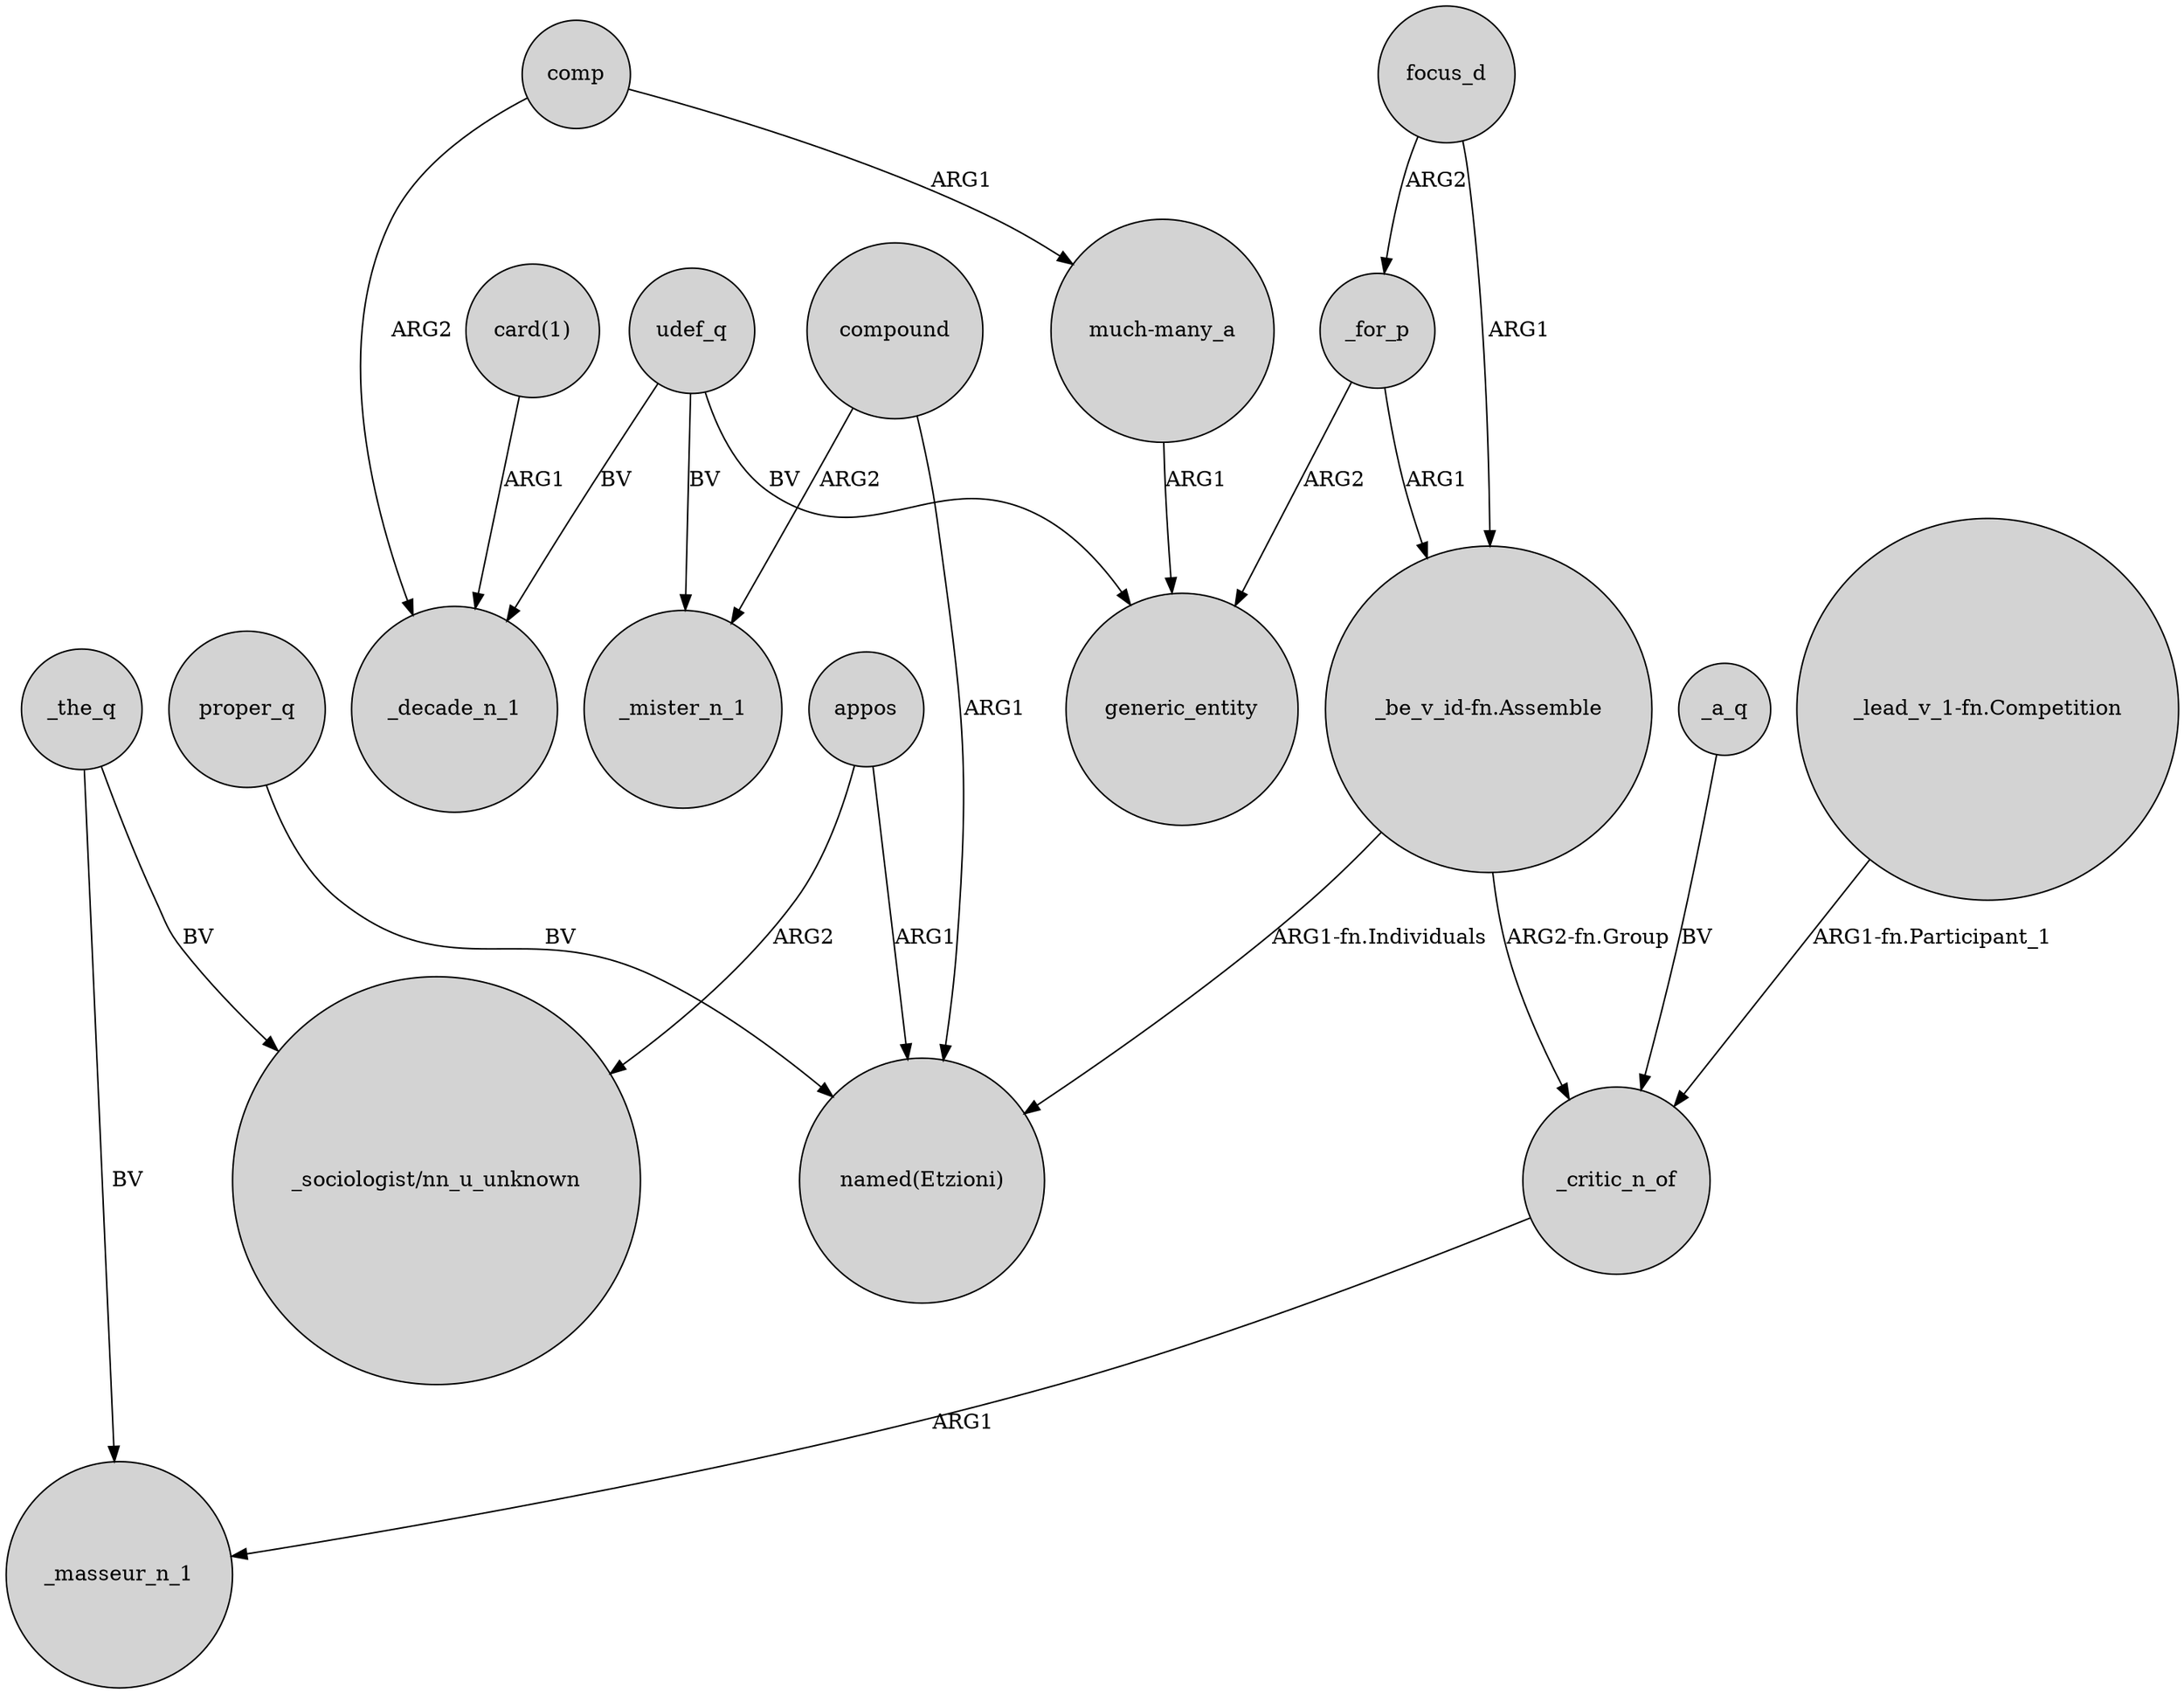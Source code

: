 digraph {
	node [shape=circle style=filled]
	_the_q -> _masseur_n_1 [label=BV]
	compound -> _mister_n_1 [label=ARG2]
	"_be_v_id-fn.Assemble" -> "named(Etzioni)" [label="ARG1-fn.Individuals"]
	"card(1)" -> _decade_n_1 [label=ARG1]
	_the_q -> "_sociologist/nn_u_unknown" [label=BV]
	_for_p -> generic_entity [label=ARG2]
	udef_q -> _decade_n_1 [label=BV]
	udef_q -> _mister_n_1 [label=BV]
	udef_q -> generic_entity [label=BV]
	_a_q -> _critic_n_of [label=BV]
	_critic_n_of -> _masseur_n_1 [label=ARG1]
	comp -> "much-many_a" [label=ARG1]
	"much-many_a" -> generic_entity [label=ARG1]
	focus_d -> "_be_v_id-fn.Assemble" [label=ARG1]
	"_lead_v_1-fn.Competition" -> _critic_n_of [label="ARG1-fn.Participant_1"]
	"_be_v_id-fn.Assemble" -> _critic_n_of [label="ARG2-fn.Group"]
	proper_q -> "named(Etzioni)" [label=BV]
	_for_p -> "_be_v_id-fn.Assemble" [label=ARG1]
	appos -> "named(Etzioni)" [label=ARG1]
	appos -> "_sociologist/nn_u_unknown" [label=ARG2]
	focus_d -> _for_p [label=ARG2]
	comp -> _decade_n_1 [label=ARG2]
	compound -> "named(Etzioni)" [label=ARG1]
}

